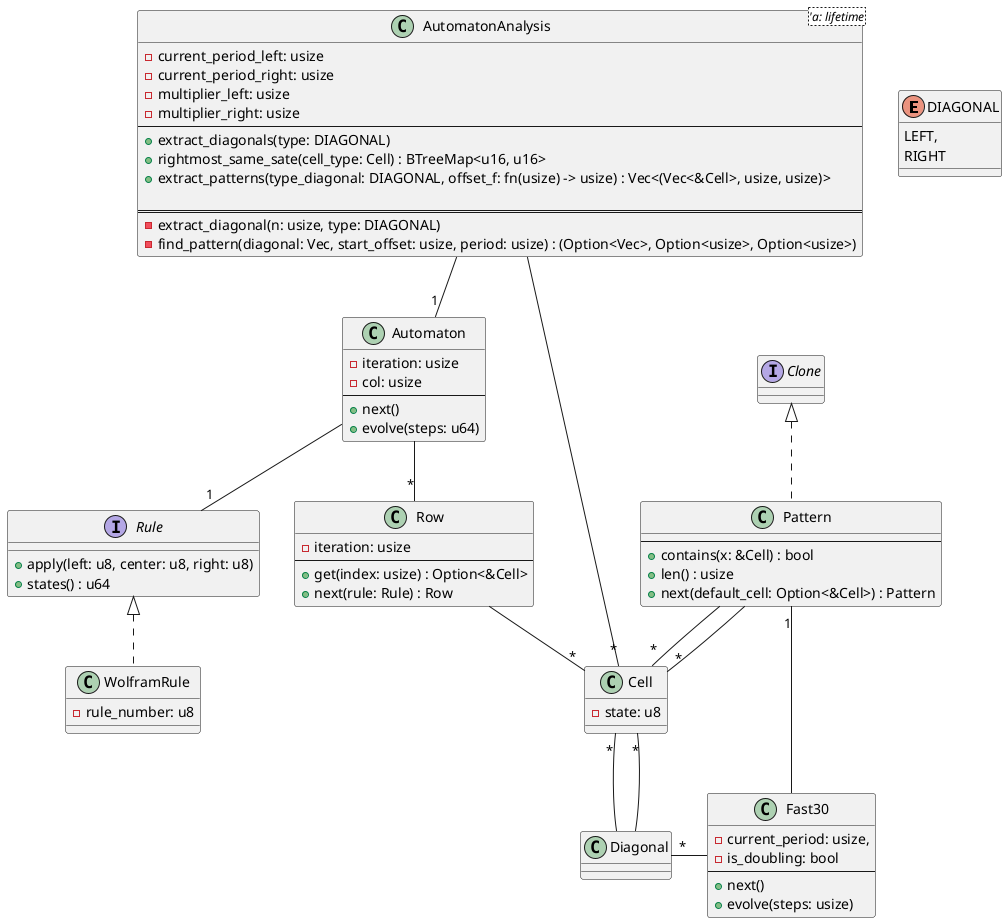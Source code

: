 @startuml

enum DIAGONAL {
    LEFT,
    RIGHT
}

class AutomatonAnalysis<'a: lifetime> {
    - current_period_left: usize
    - current_period_right: usize
    - multiplier_left: usize
    - multiplier_right: usize
    --
    + extract_diagonals(type: DIAGONAL)
    + rightmost_same_sate(cell_type: Cell) : BTreeMap<u16, u16>
    + extract_patterns(type_diagonal: DIAGONAL, offset_f: fn(usize) -> usize) : Vec<(Vec<U+003C>&Cell>, usize, usize)>

    ==
    - extract_diagonal(n: usize, type: DIAGONAL)
    - find_pattern(diagonal: Vec<&Cell>, start_offset: usize, period: usize) : (Option<Vec<&Cell>>, Option<usize>, Option<usize>)
}

class Automaton {
    - iteration: usize
    - col: usize
    --
    + next()
    + evolve(steps: u64)
}


class Row {
    - iteration: usize
    --
    + get(index: usize) : Option<U+003C>&Cell<U+003E>
    + next(rule: Rule) : Row
}

class Cell {
    - state: u8
}


interface Rule {
    + apply(left: u8, center: u8, right: u8)
    + states() : u64
}

class WolframRule implements Rule {
    - rule_number: u8
}

class Pattern implements Clone {
    ---
    + contains(x: &Cell) : bool
    + len() : usize
    + next(default_cell: Option<U+003C>&Cell<U+003E>) : Pattern
}

class Diagonal {

}

class Fast30 {
    - current_period: usize,
    - is_doubling: bool
    ---
    + next()
    + evolve(steps: usize)
}


Automaton -- "*" Row
Row -- "*" Cell
Automaton -- "1" Rule
AutomatonAnalysis -- "1" Automaton
AutomatonAnalysis -- "*" Cell

Pattern -- "*" Cell
Pattern -- "*" Cell


Diagonal -up- "*" Cell
Diagonal -up- "*" Cell

Fast30 -left- "*" Diagonal
Fast30 -left- "1" Pattern

@enduml